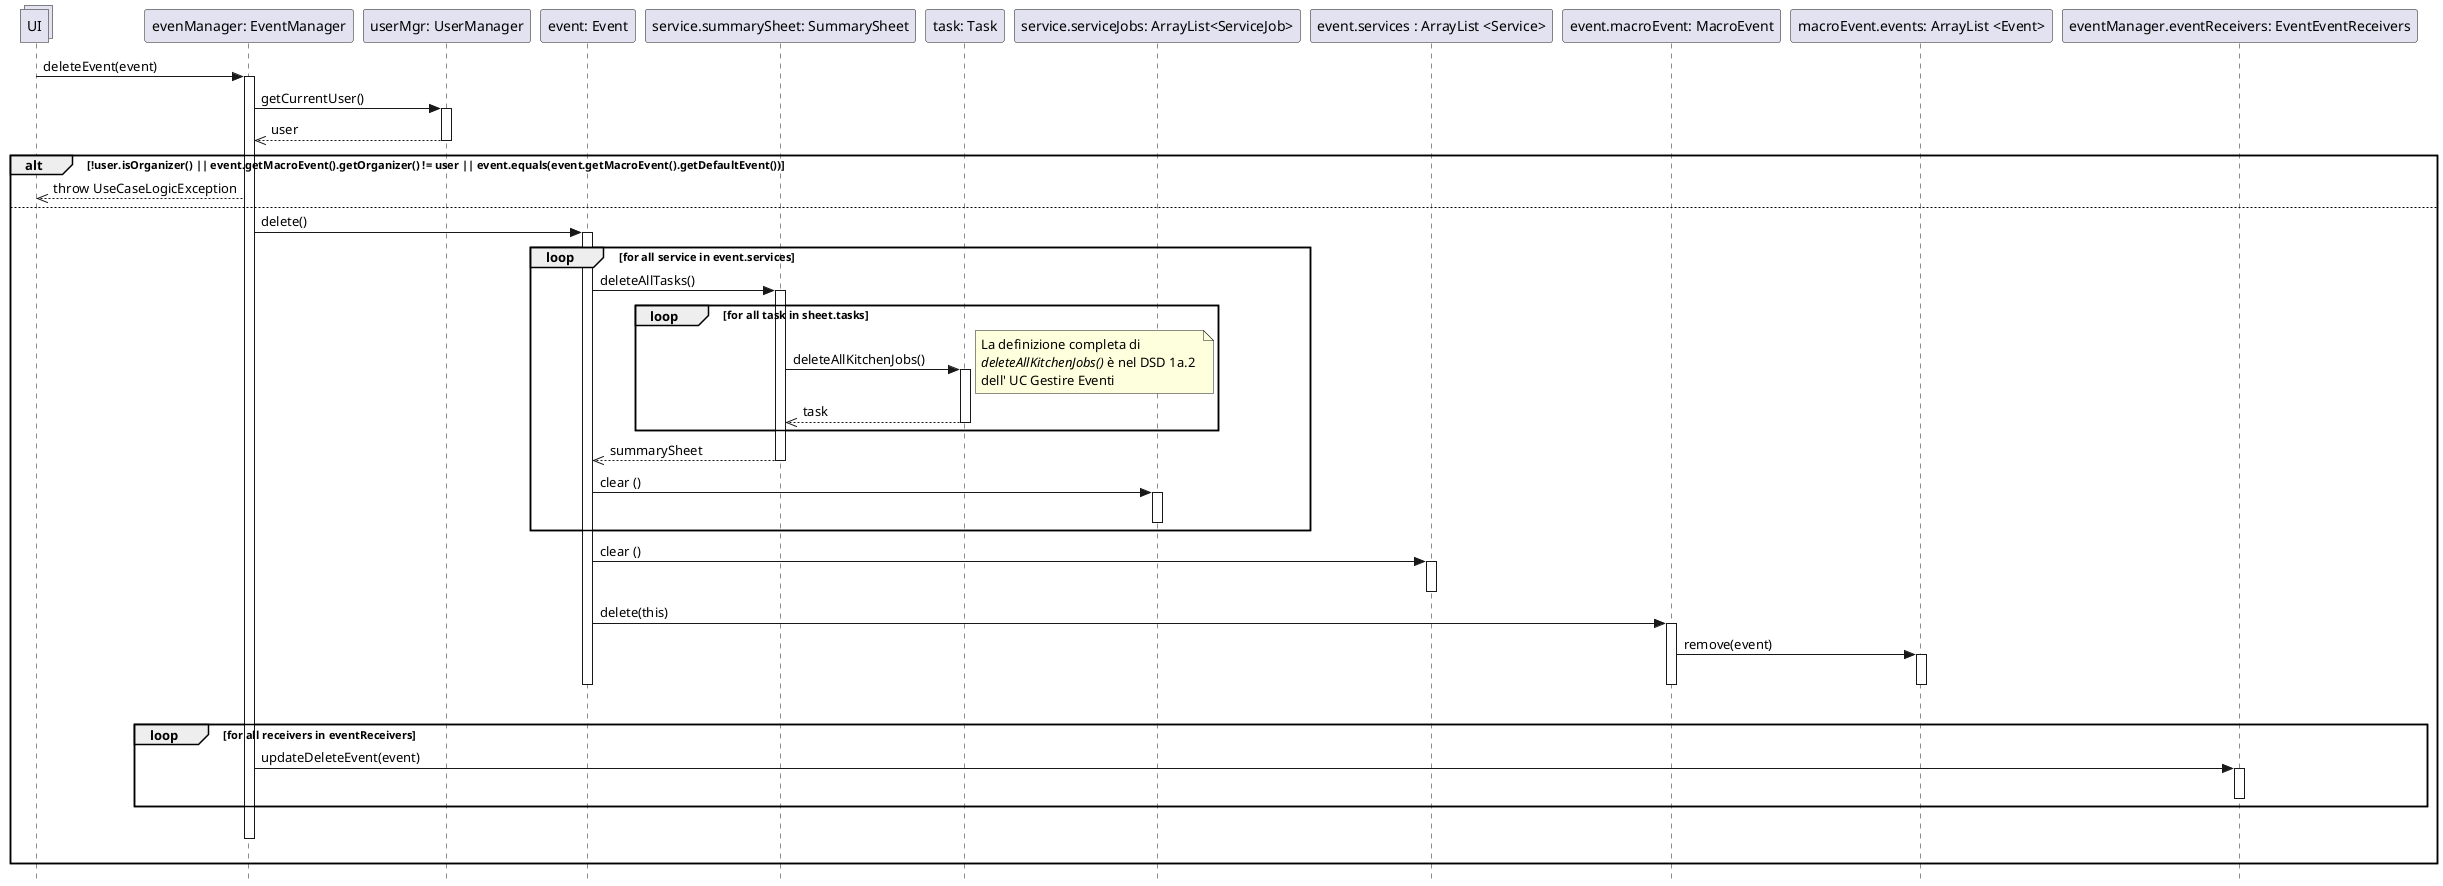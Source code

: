 @startuml
skinparam Style strictuml

collections UI
participant "evenManager: EventManager" as em
participant "userMgr: UserManager" as um
participant "event: Event" as ev
participant "service.summarySheet: SummarySheet" as ss
participant "task: Task" as task
participant "service.serviceJobs: ArrayList<ServiceJob>" as sj
participant "event.services : ArrayList <Service>" as evse
participant "event.macroEvent: MacroEvent" as maev
participant "macroEvent.events: ArrayList <Event>" as events
participant "eventManager.eventReceivers: EventEventReceivers" as eer


UI -> em: deleteEvent(event)
activate em
em -> um: getCurrentUser()
activate um
em <<-- um: user
deactivate um

alt !user.isOrganizer() || event.getMacroEvent().getOrganizer() != user || event.equals(event.getMacroEvent().getDefaultEvent())
    UI <<-- em: throw UseCaseLogicException
else
    em -> ev: delete()
    activate ev

    loop for all service in event.services

        ev -> ss: deleteAllTasks()
        activate ss
            loop for all task in sheet.tasks
                ss -> task: deleteAllKitchenJobs()
                activate task
                note right: La definizione completa di\n//deleteAllKitchenJobs()// è nel DSD 1a.2 \ndell' UC Gestire Eventi
                ss <<-- task: task
                deactivate task
            end
        ev <<-- ss: summarySheet
        deactivate ss

        ev -> sj: clear ()
        activate sj
        deactivate sj
    end

    ev-> evse : clear ()
    activate evse
    deactivate evse

    ev -> maev: delete(this)
    activate maev
    maev -> events: remove(event)
    activate events
    deactivate events


    deactivate maev

    deactivate ev

    |||

    loop for all receivers in eventReceivers
        em -> eer: updateDeleteEvent(event)
        activate eer
        deactivate eer
    end
    |||
    deactivate em
    |||
end
@enduml